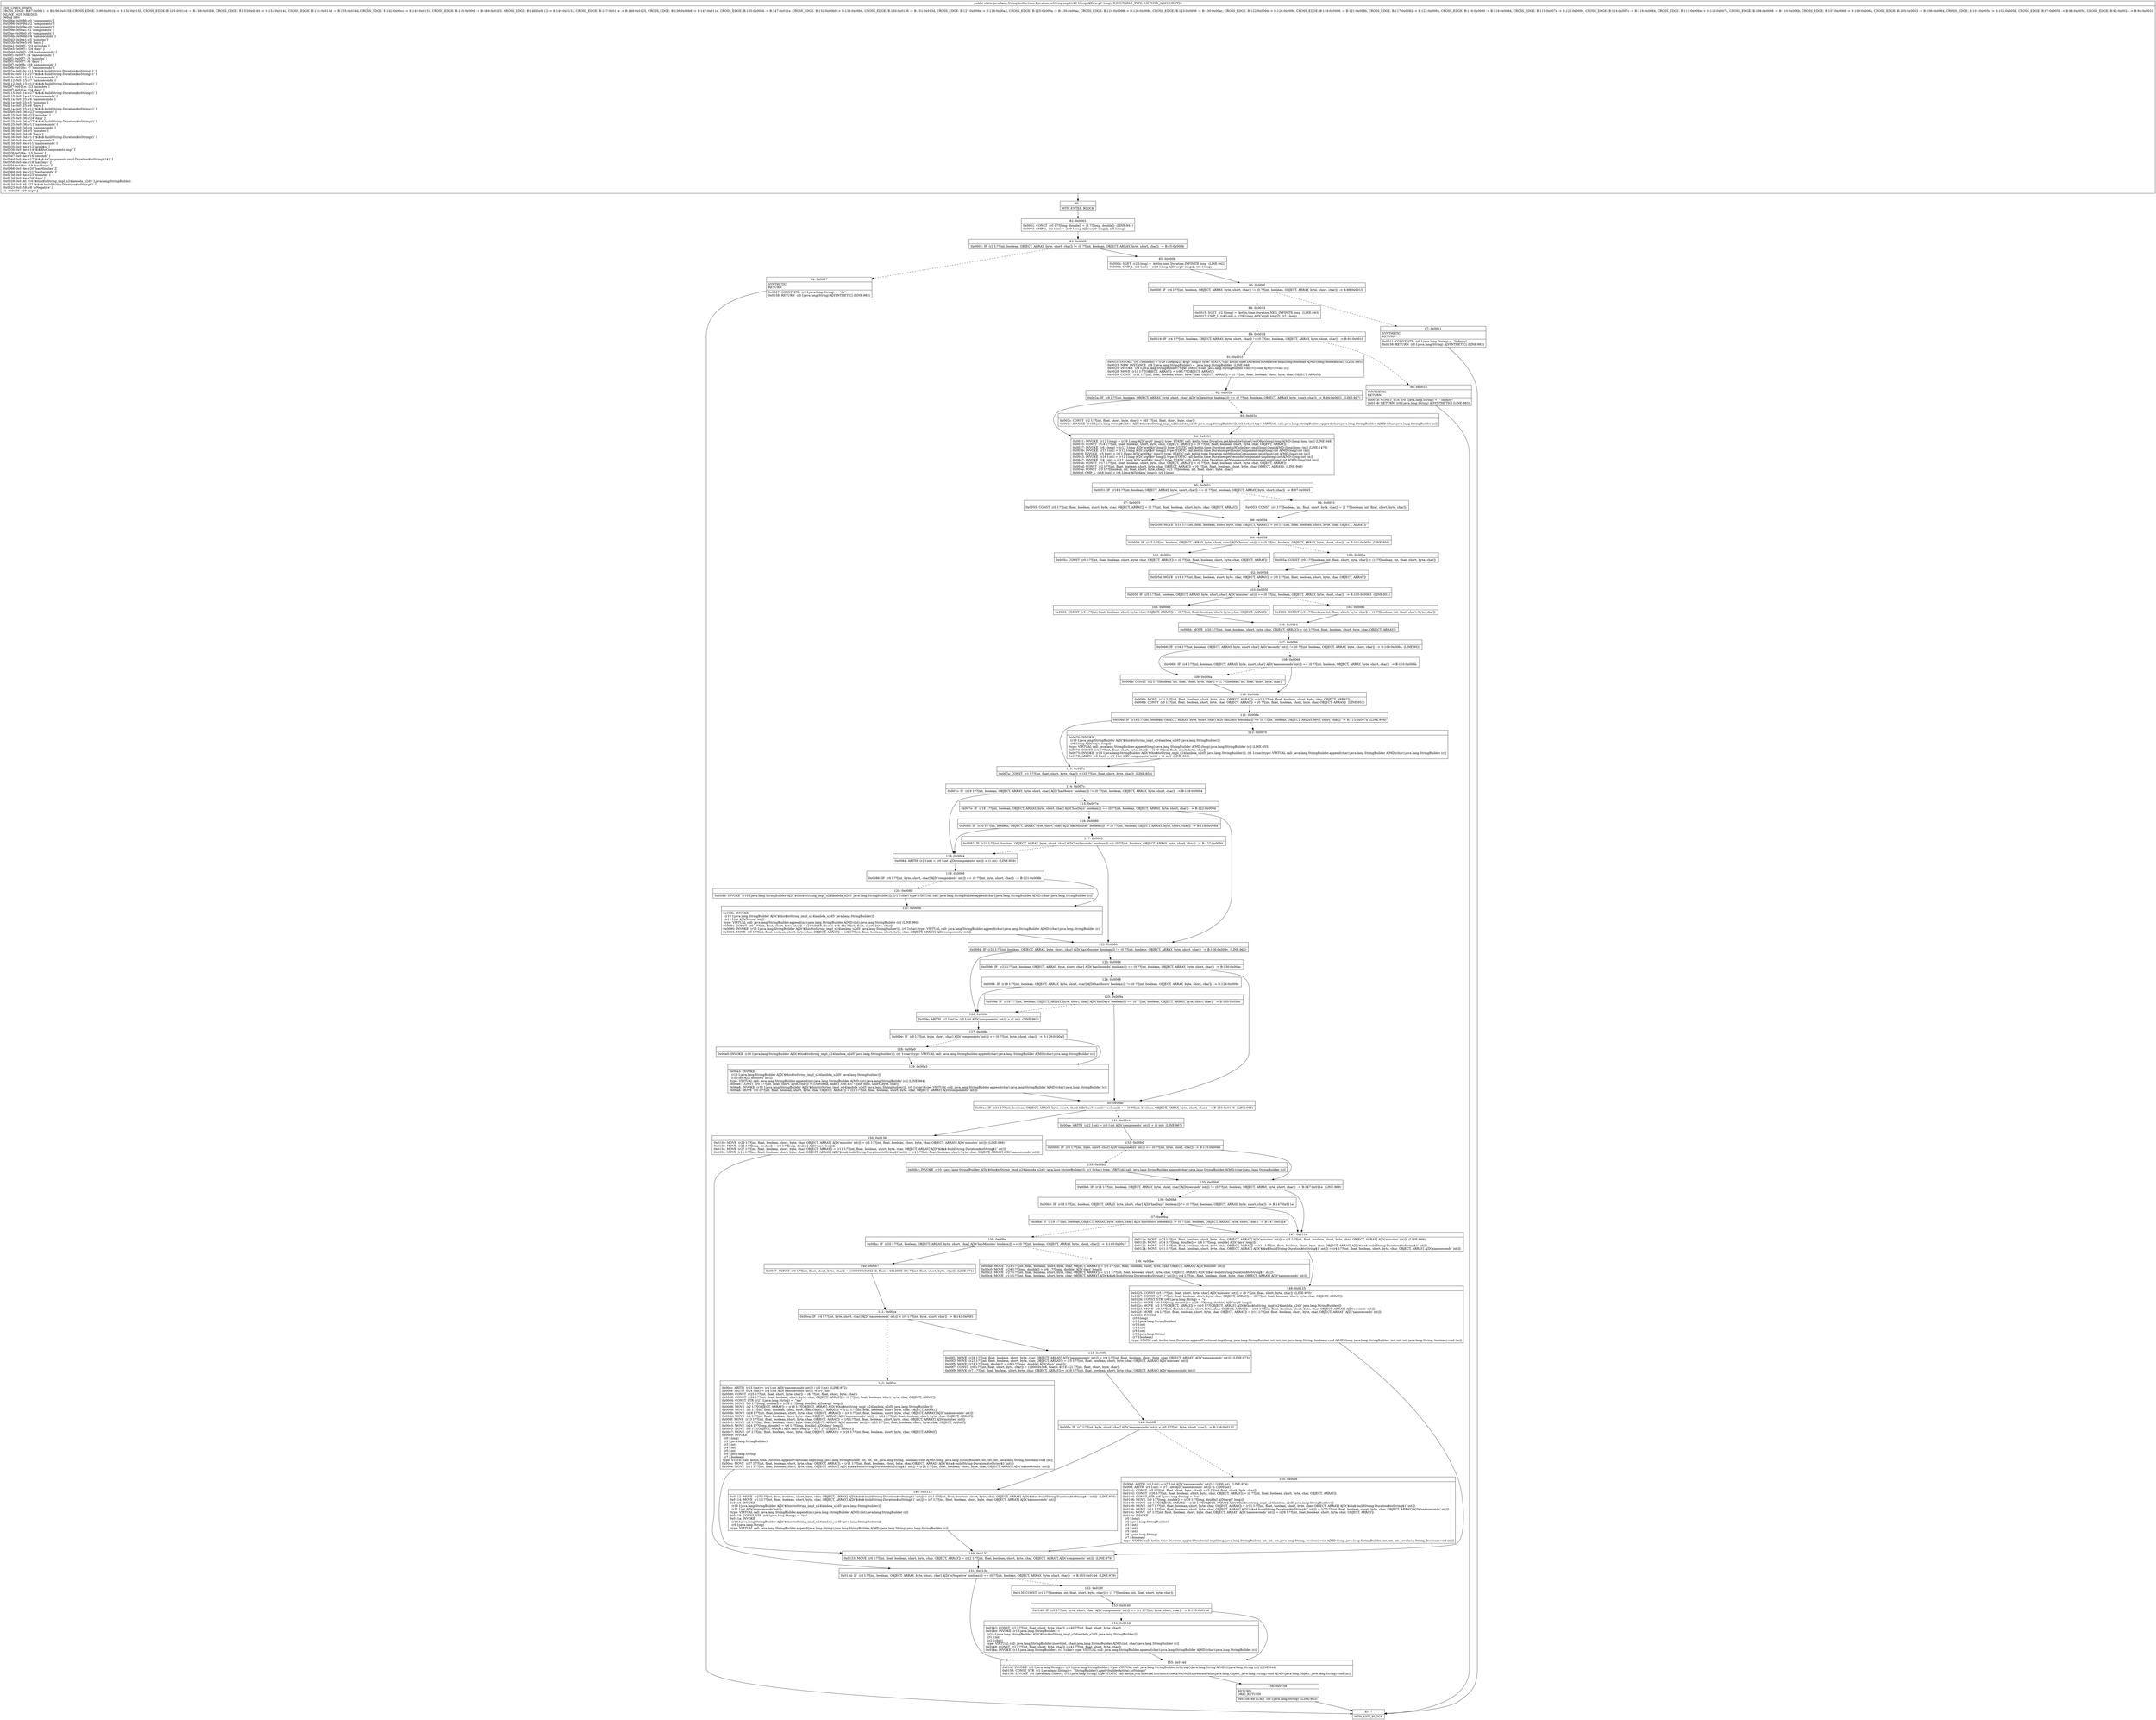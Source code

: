 digraph "CFG forkotlin.time.Duration.toString\-impl(J)Ljava\/lang\/String;" {
Node_80 [shape=record,label="{80\:\ ?|MTH_ENTER_BLOCK\l}"];
Node_82 [shape=record,label="{82\:\ 0x0001|0x0001: CONST  (r0 I:??[long, double]) = (0 ??[long, double])  (LINE:941)\l0x0003: CMP_L  (r2 I:int) = (r29 I:long A[D('arg0' long)]), (r0 I:long) \l}"];
Node_83 [shape=record,label="{83\:\ 0x0005|0x0005: IF  (r2 I:??[int, boolean, OBJECT, ARRAY, byte, short, char]) != (0 ??[int, boolean, OBJECT, ARRAY, byte, short, char])  \-\> B:85:0x000b \l}"];
Node_84 [shape=record,label="{84\:\ 0x0007|SYNTHETIC\lRETURN\l|0x0007: CONST_STR  (r0 I:java.lang.String) =  \"0s\" \l0x0158: RETURN  (r0 I:java.lang.String) A[SYNTHETIC] (LINE:983)\l}"];
Node_81 [shape=record,label="{81\:\ ?|MTH_EXIT_BLOCK\l}"];
Node_85 [shape=record,label="{85\:\ 0x000b|0x000b: SGET  (r2 I:long) =  kotlin.time.Duration.INFINITE long  (LINE:942)\l0x000d: CMP_L  (r4 I:int) = (r29 I:long A[D('arg0' long)]), (r2 I:long) \l}"];
Node_86 [shape=record,label="{86\:\ 0x000f|0x000f: IF  (r4 I:??[int, boolean, OBJECT, ARRAY, byte, short, char]) != (0 ??[int, boolean, OBJECT, ARRAY, byte, short, char])  \-\> B:88:0x0015 \l}"];
Node_87 [shape=record,label="{87\:\ 0x0011|SYNTHETIC\lRETURN\l|0x0011: CONST_STR  (r0 I:java.lang.String) =  \"Infinity\" \l0x0158: RETURN  (r0 I:java.lang.String) A[SYNTHETIC] (LINE:983)\l}"];
Node_88 [shape=record,label="{88\:\ 0x0015|0x0015: SGET  (r2 I:long) =  kotlin.time.Duration.NEG_INFINITE long  (LINE:943)\l0x0017: CMP_L  (r4 I:int) = (r29 I:long A[D('arg0' long)]), (r2 I:long) \l}"];
Node_89 [shape=record,label="{89\:\ 0x0019|0x0019: IF  (r4 I:??[int, boolean, OBJECT, ARRAY, byte, short, char]) != (0 ??[int, boolean, OBJECT, ARRAY, byte, short, char])  \-\> B:91:0x001f \l}"];
Node_90 [shape=record,label="{90\:\ 0x001b|SYNTHETIC\lRETURN\l|0x001b: CONST_STR  (r0 I:java.lang.String) =  \"\-Infinity\" \l0x0158: RETURN  (r0 I:java.lang.String) A[SYNTHETIC] (LINE:983)\l}"];
Node_91 [shape=record,label="{91\:\ 0x001f|0x001f: INVOKE  (r8 I:boolean) = (r29 I:long A[D('arg0' long)]) type: STATIC call: kotlin.time.Duration.isNegative\-impl(long):boolean A[MD:(long):boolean (m)] (LINE:945)\l0x0023: NEW_INSTANCE  (r9 I:java.lang.StringBuilder) =  java.lang.StringBuilder  (LINE:946)\l0x0025: INVOKE  (r9 I:java.lang.StringBuilder) type: DIRECT call: java.lang.StringBuilder.\<init\>():void A[MD:():void (c)]\l0x0028: MOVE  (r10 I:??[OBJECT, ARRAY]) = (r9 I:??[OBJECT, ARRAY]) \l0x0029: CONST  (r11 I:??[int, float, boolean, short, byte, char, OBJECT, ARRAY]) = (0 ??[int, float, boolean, short, byte, char, OBJECT, ARRAY]) \l}"];
Node_92 [shape=record,label="{92\:\ 0x002a|0x002a: IF  (r8 I:??[int, boolean, OBJECT, ARRAY, byte, short, char] A[D('isNegative' boolean)]) == (0 ??[int, boolean, OBJECT, ARRAY, byte, short, char])  \-\> B:94:0x0031  (LINE:947)\l}"];
Node_93 [shape=record,label="{93\:\ 0x002c|0x002c: CONST  (r2 I:??[int, float, short, byte, char]) = (45 ??[int, float, short, byte, char]) \l0x002e: INVOKE  (r10 I:java.lang.StringBuilder A[D('$this$toString_impl_u24lambda_u2d5' java.lang.StringBuilder)]), (r2 I:char) type: VIRTUAL call: java.lang.StringBuilder.append(char):java.lang.StringBuilder A[MD:(char):java.lang.StringBuilder (c)]\l}"];
Node_94 [shape=record,label="{94\:\ 0x0031|0x0031: INVOKE  (r12 I:long) = (r29 I:long A[D('arg0' long)]) type: STATIC call: kotlin.time.Duration.getAbsoluteValue\-UwyO8pc(long):long A[MD:(long):long (m)] (LINE:948)\l0x0035: CONST  (r14 I:??[int, float, boolean, short, byte, char, OBJECT, ARRAY]) = (0 ??[int, float, boolean, short, byte, char, OBJECT, ARRAY]) \l0x0037: INVOKE  (r6 I:long) = (r12 I:long A[D('arg0$iv' long)]) type: STATIC call: kotlin.time.Duration.getInWholeDays\-impl(long):long A[MD:(long):long (m)] (LINE:1470)\l0x003b: INVOKE  (r15 I:int) = (r12 I:long A[D('arg0$iv' long)]) type: STATIC call: kotlin.time.Duration.getHoursComponent\-impl(long):int A[MD:(long):int (m)]\l0x003f: INVOKE  (r5 I:int) = (r12 I:long A[D('arg0$iv' long)]) type: STATIC call: kotlin.time.Duration.getMinutesComponent\-impl(long):int A[MD:(long):int (m)]\l0x0043: INVOKE  (r16 I:int) = (r12 I:long A[D('arg0$iv' long)]) type: STATIC call: kotlin.time.Duration.getSecondsComponent\-impl(long):int A[MD:(long):int (m)]\l0x0047: INVOKE  (r4 I:int) = (r12 I:long A[D('arg0$iv' long)]) type: STATIC call: kotlin.time.Duration.getNanosecondsComponent\-impl(long):int A[MD:(long):int (m)]\l0x004b: CONST  (r17 I:??[int, float, boolean, short, byte, char, OBJECT, ARRAY]) = (0 ??[int, float, boolean, short, byte, char, OBJECT, ARRAY]) \l0x004d: CONST  (r2 I:??[int, float, boolean, short, byte, char, OBJECT, ARRAY]) = (0 ??[int, float, boolean, short, byte, char, OBJECT, ARRAY])  (LINE:949)\l0x004e: CONST  (r3 I:??[boolean, int, float, short, byte, char]) = (1 ??[boolean, int, float, short, byte, char]) \l0x004f: CMP_L  (r18 I:int) = (r6 I:long A[D('days' long)]), (r0 I:long) \l}"];
Node_95 [shape=record,label="{95\:\ 0x0051|0x0051: IF  (r18 I:??[int, boolean, OBJECT, ARRAY, byte, short, char]) == (0 ??[int, boolean, OBJECT, ARRAY, byte, short, char])  \-\> B:97:0x0055 \l}"];
Node_96 [shape=record,label="{96\:\ 0x0053|0x0053: CONST  (r0 I:??[boolean, int, float, short, byte, char]) = (1 ??[boolean, int, float, short, byte, char]) \l}"];
Node_98 [shape=record,label="{98\:\ 0x0056|0x0056: MOVE  (r18 I:??[int, float, boolean, short, byte, char, OBJECT, ARRAY]) = (r0 I:??[int, float, boolean, short, byte, char, OBJECT, ARRAY]) \l}"];
Node_99 [shape=record,label="{99\:\ 0x0058|0x0058: IF  (r15 I:??[int, boolean, OBJECT, ARRAY, byte, short, char] A[D('hours' int)]) == (0 ??[int, boolean, OBJECT, ARRAY, byte, short, char])  \-\> B:101:0x005c  (LINE:950)\l}"];
Node_100 [shape=record,label="{100\:\ 0x005a|0x005a: CONST  (r0 I:??[boolean, int, float, short, byte, char]) = (1 ??[boolean, int, float, short, byte, char]) \l}"];
Node_102 [shape=record,label="{102\:\ 0x005d|0x005d: MOVE  (r19 I:??[int, float, boolean, short, byte, char, OBJECT, ARRAY]) = (r0 I:??[int, float, boolean, short, byte, char, OBJECT, ARRAY]) \l}"];
Node_103 [shape=record,label="{103\:\ 0x005f|0x005f: IF  (r5 I:??[int, boolean, OBJECT, ARRAY, byte, short, char] A[D('minutes' int)]) == (0 ??[int, boolean, OBJECT, ARRAY, byte, short, char])  \-\> B:105:0x0063  (LINE:951)\l}"];
Node_104 [shape=record,label="{104\:\ 0x0061|0x0061: CONST  (r0 I:??[boolean, int, float, short, byte, char]) = (1 ??[boolean, int, float, short, byte, char]) \l}"];
Node_106 [shape=record,label="{106\:\ 0x0064|0x0064: MOVE  (r20 I:??[int, float, boolean, short, byte, char, OBJECT, ARRAY]) = (r0 I:??[int, float, boolean, short, byte, char, OBJECT, ARRAY]) \l}"];
Node_107 [shape=record,label="{107\:\ 0x0066|0x0066: IF  (r16 I:??[int, boolean, OBJECT, ARRAY, byte, short, char] A[D('seconds' int)]) != (0 ??[int, boolean, OBJECT, ARRAY, byte, short, char])  \-\> B:109:0x006a  (LINE:952)\l}"];
Node_108 [shape=record,label="{108\:\ 0x0068|0x0068: IF  (r4 I:??[int, boolean, OBJECT, ARRAY, byte, short, char] A[D('nanoseconds' int)]) == (0 ??[int, boolean, OBJECT, ARRAY, byte, short, char])  \-\> B:110:0x006b \l}"];
Node_110 [shape=record,label="{110\:\ 0x006b|0x006b: MOVE  (r21 I:??[int, float, boolean, short, byte, char, OBJECT, ARRAY]) = (r2 I:??[int, float, boolean, short, byte, char, OBJECT, ARRAY]) \l0x006d: CONST  (r0 I:??[int, float, boolean, short, byte, char, OBJECT, ARRAY]) = (0 ??[int, float, boolean, short, byte, char, OBJECT, ARRAY])  (LINE:953)\l}"];
Node_111 [shape=record,label="{111\:\ 0x006e|0x006e: IF  (r18 I:??[int, boolean, OBJECT, ARRAY, byte, short, char] A[D('hasDays' boolean)]) == (0 ??[int, boolean, OBJECT, ARRAY, byte, short, char])  \-\> B:113:0x007a  (LINE:954)\l}"];
Node_112 [shape=record,label="{112\:\ 0x0070|0x0070: INVOKE  \l  (r10 I:java.lang.StringBuilder A[D('$this$toString_impl_u24lambda_u2d5' java.lang.StringBuilder)])\l  (r6 I:long A[D('days' long)])\l type: VIRTUAL call: java.lang.StringBuilder.append(long):java.lang.StringBuilder A[MD:(long):java.lang.StringBuilder (c)] (LINE:955)\l0x0073: CONST  (r1 I:??[int, float, short, byte, char]) = (100 ??[int, float, short, byte, char]) \l0x0075: INVOKE  (r10 I:java.lang.StringBuilder A[D('$this$toString_impl_u24lambda_u2d5' java.lang.StringBuilder)]), (r1 I:char) type: VIRTUAL call: java.lang.StringBuilder.append(char):java.lang.StringBuilder A[MD:(char):java.lang.StringBuilder (c)]\l0x0078: ARITH  (r0 I:int) = (r0 I:int A[D('components' int)]) + (1 int)  (LINE:956)\l}"];
Node_113 [shape=record,label="{113\:\ 0x007a|0x007a: CONST  (r1 I:??[int, float, short, byte, char]) = (32 ??[int, float, short, byte, char])  (LINE:958)\l}"];
Node_114 [shape=record,label="{114\:\ 0x007c|0x007c: IF  (r19 I:??[int, boolean, OBJECT, ARRAY, byte, short, char] A[D('hasHours' boolean)]) != (0 ??[int, boolean, OBJECT, ARRAY, byte, short, char])  \-\> B:118:0x0084 \l}"];
Node_115 [shape=record,label="{115\:\ 0x007e|0x007e: IF  (r18 I:??[int, boolean, OBJECT, ARRAY, byte, short, char] A[D('hasDays' boolean)]) == (0 ??[int, boolean, OBJECT, ARRAY, byte, short, char])  \-\> B:122:0x0094 \l}"];
Node_116 [shape=record,label="{116\:\ 0x0080|0x0080: IF  (r20 I:??[int, boolean, OBJECT, ARRAY, byte, short, char] A[D('hasMinutes' boolean)]) != (0 ??[int, boolean, OBJECT, ARRAY, byte, short, char])  \-\> B:118:0x0084 \l}"];
Node_117 [shape=record,label="{117\:\ 0x0082|0x0082: IF  (r21 I:??[int, boolean, OBJECT, ARRAY, byte, short, char] A[D('hasSeconds' boolean)]) == (0 ??[int, boolean, OBJECT, ARRAY, byte, short, char])  \-\> B:122:0x0094 \l}"];
Node_122 [shape=record,label="{122\:\ 0x0094|0x0094: IF  (r20 I:??[int, boolean, OBJECT, ARRAY, byte, short, char] A[D('hasMinutes' boolean)]) != (0 ??[int, boolean, OBJECT, ARRAY, byte, short, char])  \-\> B:126:0x009c  (LINE:962)\l}"];
Node_123 [shape=record,label="{123\:\ 0x0096|0x0096: IF  (r21 I:??[int, boolean, OBJECT, ARRAY, byte, short, char] A[D('hasSeconds' boolean)]) == (0 ??[int, boolean, OBJECT, ARRAY, byte, short, char])  \-\> B:130:0x00ac \l}"];
Node_124 [shape=record,label="{124\:\ 0x0098|0x0098: IF  (r19 I:??[int, boolean, OBJECT, ARRAY, byte, short, char] A[D('hasHours' boolean)]) != (0 ??[int, boolean, OBJECT, ARRAY, byte, short, char])  \-\> B:126:0x009c \l}"];
Node_125 [shape=record,label="{125\:\ 0x009a|0x009a: IF  (r18 I:??[int, boolean, OBJECT, ARRAY, byte, short, char] A[D('hasDays' boolean)]) == (0 ??[int, boolean, OBJECT, ARRAY, byte, short, char])  \-\> B:130:0x00ac \l}"];
Node_130 [shape=record,label="{130\:\ 0x00ac|0x00ac: IF  (r21 I:??[int, boolean, OBJECT, ARRAY, byte, short, char] A[D('hasSeconds' boolean)]) == (0 ??[int, boolean, OBJECT, ARRAY, byte, short, char])  \-\> B:150:0x0136  (LINE:966)\l}"];
Node_131 [shape=record,label="{131\:\ 0x00ae|0x00ae: ARITH  (r22 I:int) = (r0 I:int A[D('components' int)]) + (1 int)  (LINE:967)\l}"];
Node_132 [shape=record,label="{132\:\ 0x00b0|0x00b0: IF  (r0 I:??[int, byte, short, char] A[D('components' int)]) \<= (0 ??[int, byte, short, char])  \-\> B:135:0x00b6 \l}"];
Node_133 [shape=record,label="{133\:\ 0x00b2|0x00b2: INVOKE  (r10 I:java.lang.StringBuilder A[D('$this$toString_impl_u24lambda_u2d5' java.lang.StringBuilder)]), (r1 I:char) type: VIRTUAL call: java.lang.StringBuilder.append(char):java.lang.StringBuilder A[MD:(char):java.lang.StringBuilder (c)]\l}"];
Node_135 [shape=record,label="{135\:\ 0x00b6|0x00b6: IF  (r16 I:??[int, boolean, OBJECT, ARRAY, byte, short, char] A[D('seconds' int)]) != (0 ??[int, boolean, OBJECT, ARRAY, byte, short, char])  \-\> B:147:0x011e  (LINE:969)\l}"];
Node_136 [shape=record,label="{136\:\ 0x00b8|0x00b8: IF  (r18 I:??[int, boolean, OBJECT, ARRAY, byte, short, char] A[D('hasDays' boolean)]) != (0 ??[int, boolean, OBJECT, ARRAY, byte, short, char])  \-\> B:147:0x011e \l}"];
Node_137 [shape=record,label="{137\:\ 0x00ba|0x00ba: IF  (r19 I:??[int, boolean, OBJECT, ARRAY, byte, short, char] A[D('hasHours' boolean)]) != (0 ??[int, boolean, OBJECT, ARRAY, byte, short, char])  \-\> B:147:0x011e \l}"];
Node_138 [shape=record,label="{138\:\ 0x00bc|0x00bc: IF  (r20 I:??[int, boolean, OBJECT, ARRAY, byte, short, char] A[D('hasMinutes' boolean)]) == (0 ??[int, boolean, OBJECT, ARRAY, byte, short, char])  \-\> B:140:0x00c7 \l}"];
Node_139 [shape=record,label="{139\:\ 0x00be|0x00be: MOVE  (r23 I:??[int, float, boolean, short, byte, char, OBJECT, ARRAY]) = (r5 I:??[int, float, boolean, short, byte, char, OBJECT, ARRAY] A[D('minutes' int)]) \l0x00c0: MOVE  (r24 I:??[long, double]) = (r6 I:??[long, double] A[D('days' long)]) \l0x00c2: MOVE  (r27 I:??[int, float, boolean, short, byte, char, OBJECT, ARRAY]) = (r11 I:??[int, float, boolean, short, byte, char, OBJECT, ARRAY] A[D('$i$a$\-buildString\-Duration$toString$1' int)]) \l0x00c4: MOVE  (r11 I:??[int, float, boolean, short, byte, char, OBJECT, ARRAY] A[D('$i$a$\-buildString\-Duration$toString$1' int)]) = (r4 I:??[int, float, boolean, short, byte, char, OBJECT, ARRAY] A[D('nanoseconds' int)]) \l}"];
Node_148 [shape=record,label="{148\:\ 0x0125|0x0125: CONST  (r5 I:??[int, float, short, byte, char] A[D('minutes' int)]) = (9 ??[int, float, short, byte, char])  (LINE:970)\l0x0127: CONST  (r7 I:??[int, float, boolean, short, byte, char, OBJECT, ARRAY]) = (0 ??[int, float, boolean, short, byte, char, OBJECT, ARRAY]) \l0x0128: CONST_STR  (r6 I:java.lang.String) =  \"s\" \l0x012a: MOVE  (r0 I:??[long, double]) = (r29 I:??[long, double] A[D('arg0' long)]) \l0x012c: MOVE  (r2 I:??[OBJECT, ARRAY]) = (r10 I:??[OBJECT, ARRAY] A[D('$this$toString_impl_u24lambda_u2d5' java.lang.StringBuilder)]) \l0x012d: MOVE  (r3 I:??[int, float, boolean, short, byte, char, OBJECT, ARRAY]) = (r16 I:??[int, float, boolean, short, byte, char, OBJECT, ARRAY] A[D('seconds' int)]) \l0x012f: MOVE  (r4 I:??[int, float, boolean, short, byte, char, OBJECT, ARRAY]) = (r11 I:??[int, float, boolean, short, byte, char, OBJECT, ARRAY] A[D('nanoseconds' int)]) \l0x0130: INVOKE  \l  (r0 I:long)\l  (r2 I:java.lang.StringBuilder)\l  (r3 I:int)\l  (r4 I:int)\l  (r5 I:int)\l  (r6 I:java.lang.String)\l  (r7 I:boolean)\l type: STATIC call: kotlin.time.Duration.appendFractional\-impl(long, java.lang.StringBuilder, int, int, int, java.lang.String, boolean):void A[MD:(long, java.lang.StringBuilder, int, int, int, java.lang.String, boolean):void (m)]\l}"];
Node_149 [shape=record,label="{149\:\ 0x0133|0x0133: MOVE  (r0 I:??[int, float, boolean, short, byte, char, OBJECT, ARRAY]) = (r22 I:??[int, float, boolean, short, byte, char, OBJECT, ARRAY] A[D('components' int)])  (LINE:979)\l}"];
Node_151 [shape=record,label="{151\:\ 0x013d|0x013d: IF  (r8 I:??[int, boolean, OBJECT, ARRAY, byte, short, char] A[D('isNegative' boolean)]) == (0 ??[int, boolean, OBJECT, ARRAY, byte, short, char])  \-\> B:155:0x014d  (LINE:979)\l}"];
Node_152 [shape=record,label="{152\:\ 0x013f|0x013f: CONST  (r1 I:??[boolean, int, float, short, byte, char]) = (1 ??[boolean, int, float, short, byte, char]) \l}"];
Node_153 [shape=record,label="{153\:\ 0x0140|0x0140: IF  (r0 I:??[int, byte, short, char] A[D('components' int)]) \<= (r1 I:??[int, byte, short, char])  \-\> B:155:0x014d \l}"];
Node_154 [shape=record,label="{154\:\ 0x0142|0x0142: CONST  (r2 I:??[int, float, short, byte, char]) = (40 ??[int, float, short, byte, char]) \l0x0144: INVOKE  (r1 I:java.lang.StringBuilder) = \l  (r10 I:java.lang.StringBuilder A[D('$this$toString_impl_u24lambda_u2d5' java.lang.StringBuilder)])\l  (r1 I:int)\l  (r2 I:char)\l type: VIRTUAL call: java.lang.StringBuilder.insert(int, char):java.lang.StringBuilder A[MD:(int, char):java.lang.StringBuilder (c)]\l0x0148: CONST  (r2 I:??[int, float, short, byte, char]) = (41 ??[int, float, short, byte, char]) \l0x014a: INVOKE  (r1 I:java.lang.StringBuilder), (r2 I:char) type: VIRTUAL call: java.lang.StringBuilder.append(char):java.lang.StringBuilder A[MD:(char):java.lang.StringBuilder (c)]\l}"];
Node_155 [shape=record,label="{155\:\ 0x014d|0x014f: INVOKE  (r0 I:java.lang.String) = (r9 I:java.lang.StringBuilder) type: VIRTUAL call: java.lang.StringBuilder.toString():java.lang.String A[MD:():java.lang.String (c)] (LINE:946)\l0x0153: CONST_STR  (r1 I:java.lang.String) =  \"StringBuilder().apply(builderAction).toString()\" \l0x0155: INVOKE  (r0 I:java.lang.Object), (r1 I:java.lang.String) type: STATIC call: kotlin.jvm.internal.Intrinsics.checkNotNullExpressionValue(java.lang.Object, java.lang.String):void A[MD:(java.lang.Object, java.lang.String):void (m)]\l}"];
Node_156 [shape=record,label="{156\:\ 0x0158|RETURN\lORIG_RETURN\l|0x0158: RETURN  (r0 I:java.lang.String)  (LINE:983)\l}"];
Node_140 [shape=record,label="{140\:\ 0x00c7|0x00c7: CONST  (r0 I:??[int, float, short, byte, char]) = (1000000(0xf4240, float:1.401298E\-39) ??[int, float, short, byte, char])  (LINE:971)\l}"];
Node_141 [shape=record,label="{141\:\ 0x00ca|0x00ca: IF  (r4 I:??[int, byte, short, char] A[D('nanoseconds' int)]) \< (r0 I:??[int, byte, short, char])  \-\> B:143:0x00f1 \l}"];
Node_142 [shape=record,label="{142\:\ 0x00cc|0x00cc: ARITH  (r23 I:int) = (r4 I:int A[D('nanoseconds' int)]) \/ (r0 I:int)  (LINE:972)\l0x00ce: ARITH  (r24 I:int) = (r4 I:int A[D('nanoseconds' int)]) % (r0 I:int) \l0x00d0: CONST  (r25 I:??[int, float, short, byte, char]) = (6 ??[int, float, short, byte, char]) \l0x00d2: CONST  (r26 I:??[int, float, boolean, short, byte, char, OBJECT, ARRAY]) = (0 ??[int, float, boolean, short, byte, char, OBJECT, ARRAY]) \l0x00d4: CONST_STR  (r27 I:java.lang.String) =  \"ms\" \l0x00d6: MOVE  (r0 I:??[long, double]) = (r29 I:??[long, double] A[D('arg0' long)]) \l0x00d8: MOVE  (r2 I:??[OBJECT, ARRAY]) = (r10 I:??[OBJECT, ARRAY] A[D('$this$toString_impl_u24lambda_u2d5' java.lang.StringBuilder)]) \l0x00d9: MOVE  (r3 I:??[int, float, boolean, short, byte, char, OBJECT, ARRAY]) = (r23 I:??[int, float, boolean, short, byte, char, OBJECT, ARRAY]) \l0x00db: MOVE  (r28 I:??[int, float, boolean, short, byte, char, OBJECT, ARRAY]) = (r4 I:??[int, float, boolean, short, byte, char, OBJECT, ARRAY] A[D('nanoseconds' int)]) \l0x00dd: MOVE  (r4 I:??[int, float, boolean, short, byte, char, OBJECT, ARRAY] A[D('nanoseconds' int)]) = (r24 I:??[int, float, boolean, short, byte, char, OBJECT, ARRAY]) \l0x00df: MOVE  (r23 I:??[int, float, boolean, short, byte, char, OBJECT, ARRAY]) = (r5 I:??[int, float, boolean, short, byte, char, OBJECT, ARRAY] A[D('minutes' int)]) \l0x00e1: MOVE  (r5 I:??[int, float, boolean, short, byte, char, OBJECT, ARRAY] A[D('minutes' int)]) = (r25 I:??[int, float, boolean, short, byte, char, OBJECT, ARRAY]) \l0x00e3: MOVE  (r24 I:??[long, double]) = (r6 I:??[long, double] A[D('days' long)]) \l0x00e5: MOVE  (r6 I:??[OBJECT, ARRAY] A[D('days' long)]) = (r27 I:??[OBJECT, ARRAY]) \l0x00e7: MOVE  (r7 I:??[int, float, boolean, short, byte, char, OBJECT, ARRAY]) = (r26 I:??[int, float, boolean, short, byte, char, OBJECT, ARRAY]) \l0x00e9: INVOKE  \l  (r0 I:long)\l  (r2 I:java.lang.StringBuilder)\l  (r3 I:int)\l  (r4 I:int)\l  (r5 I:int)\l  (r6 I:java.lang.String)\l  (r7 I:boolean)\l type: STATIC call: kotlin.time.Duration.appendFractional\-impl(long, java.lang.StringBuilder, int, int, int, java.lang.String, boolean):void A[MD:(long, java.lang.StringBuilder, int, int, int, java.lang.String, boolean):void (m)]\l0x00ec: MOVE  (r27 I:??[int, float, boolean, short, byte, char, OBJECT, ARRAY]) = (r11 I:??[int, float, boolean, short, byte, char, OBJECT, ARRAY] A[D('$i$a$\-buildString\-Duration$toString$1' int)]) \l0x00ee: MOVE  (r11 I:??[int, float, boolean, short, byte, char, OBJECT, ARRAY] A[D('$i$a$\-buildString\-Duration$toString$1' int)]) = (r28 I:??[int, float, boolean, short, byte, char, OBJECT, ARRAY] A[D('nanoseconds' int)]) \l}"];
Node_143 [shape=record,label="{143\:\ 0x00f1|0x00f1: MOVE  (r28 I:??[int, float, boolean, short, byte, char, OBJECT, ARRAY] A[D('nanoseconds' int)]) = (r4 I:??[int, float, boolean, short, byte, char, OBJECT, ARRAY] A[D('nanoseconds' int)])  (LINE:973)\l0x00f3: MOVE  (r23 I:??[int, float, boolean, short, byte, char, OBJECT, ARRAY]) = (r5 I:??[int, float, boolean, short, byte, char, OBJECT, ARRAY] A[D('minutes' int)]) \l0x00f5: MOVE  (r24 I:??[long, double]) = (r6 I:??[long, double] A[D('days' long)]) \l0x00f7: CONST  (r0 I:??[int, float, short, byte, char]) = (1000(0x3e8, float:1.401E\-42) ??[int, float, short, byte, char]) \l0x00f9: MOVE  (r7 I:??[int, float, boolean, short, byte, char, OBJECT, ARRAY]) = (r28 I:??[int, float, boolean, short, byte, char, OBJECT, ARRAY] A[D('nanoseconds' int)]) \l}"];
Node_144 [shape=record,label="{144\:\ 0x00fb|0x00fb: IF  (r7 I:??[int, byte, short, char] A[D('nanoseconds' int)]) \< (r0 I:??[int, byte, short, char])  \-\> B:146:0x0112 \l}"];
Node_145 [shape=record,label="{145\:\ 0x00fd|0x00fd: ARITH  (r3 I:int) = (r7 I:int A[D('nanoseconds' int)]) \/ (1000 int)  (LINE:974)\l0x00ff: ARITH  (r4 I:int) = (r7 I:int A[D('nanoseconds' int)]) % (1000 int) \l0x0101: CONST  (r5 I:??[int, float, short, byte, char]) = (3 ??[int, float, short, byte, char]) \l0x0102: CONST  (r26 I:??[int, float, boolean, short, byte, char, OBJECT, ARRAY]) = (0 ??[int, float, boolean, short, byte, char, OBJECT, ARRAY]) \l0x0104: CONST_STR  (r6 I:java.lang.String) =  \"us\" \l0x0106: MOVE  (r0 I:??[long, double]) = (r29 I:??[long, double] A[D('arg0' long)]) \l0x0108: MOVE  (r2 I:??[OBJECT, ARRAY]) = (r10 I:??[OBJECT, ARRAY] A[D('$this$toString_impl_u24lambda_u2d5' java.lang.StringBuilder)]) \l0x0109: MOVE  (r27 I:??[int, float, boolean, short, byte, char, OBJECT, ARRAY]) = (r11 I:??[int, float, boolean, short, byte, char, OBJECT, ARRAY] A[D('$i$a$\-buildString\-Duration$toString$1' int)]) \l0x010b: MOVE  (r11 I:??[int, float, boolean, short, byte, char, OBJECT, ARRAY] A[D('$i$a$\-buildString\-Duration$toString$1' int)]) = (r7 I:??[int, float, boolean, short, byte, char, OBJECT, ARRAY] A[D('nanoseconds' int)]) \l0x010c: MOVE  (r7 I:??[int, float, boolean, short, byte, char, OBJECT, ARRAY] A[D('nanoseconds' int)]) = (r26 I:??[int, float, boolean, short, byte, char, OBJECT, ARRAY]) \l0x010e: INVOKE  \l  (r0 I:long)\l  (r2 I:java.lang.StringBuilder)\l  (r3 I:int)\l  (r4 I:int)\l  (r5 I:int)\l  (r6 I:java.lang.String)\l  (r7 I:boolean)\l type: STATIC call: kotlin.time.Duration.appendFractional\-impl(long, java.lang.StringBuilder, int, int, int, java.lang.String, boolean):void A[MD:(long, java.lang.StringBuilder, int, int, int, java.lang.String, boolean):void (m)]\l}"];
Node_146 [shape=record,label="{146\:\ 0x0112|0x0112: MOVE  (r27 I:??[int, float, boolean, short, byte, char, OBJECT, ARRAY] A[D('$i$a$\-buildString\-Duration$toString$1' int)]) = (r11 I:??[int, float, boolean, short, byte, char, OBJECT, ARRAY] A[D('$i$a$\-buildString\-Duration$toString$1' int)])  (LINE:976)\l0x0114: MOVE  (r11 I:??[int, float, boolean, short, byte, char, OBJECT, ARRAY] A[D('$i$a$\-buildString\-Duration$toString$1' int)]) = (r7 I:??[int, float, boolean, short, byte, char, OBJECT, ARRAY] A[D('nanoseconds' int)]) \l0x0115: INVOKE  \l  (r10 I:java.lang.StringBuilder A[D('$this$toString_impl_u24lambda_u2d5' java.lang.StringBuilder)])\l  (r11 I:int A[D('nanoseconds' int)])\l type: VIRTUAL call: java.lang.StringBuilder.append(int):java.lang.StringBuilder A[MD:(int):java.lang.StringBuilder (c)]\l0x0118: CONST_STR  (r0 I:java.lang.String) =  \"ns\" \l0x011a: INVOKE  \l  (r10 I:java.lang.StringBuilder A[D('$this$toString_impl_u24lambda_u2d5' java.lang.StringBuilder)])\l  (r0 I:java.lang.String)\l type: VIRTUAL call: java.lang.StringBuilder.append(java.lang.String):java.lang.StringBuilder A[MD:(java.lang.String):java.lang.StringBuilder (c)]\l}"];
Node_147 [shape=record,label="{147\:\ 0x011e|0x011e: MOVE  (r23 I:??[int, float, boolean, short, byte, char, OBJECT, ARRAY] A[D('minutes' int)]) = (r5 I:??[int, float, boolean, short, byte, char, OBJECT, ARRAY] A[D('minutes' int)])  (LINE:969)\l0x0120: MOVE  (r24 I:??[long, double]) = (r6 I:??[long, double] A[D('days' long)]) \l0x0122: MOVE  (r27 I:??[int, float, boolean, short, byte, char, OBJECT, ARRAY]) = (r11 I:??[int, float, boolean, short, byte, char, OBJECT, ARRAY] A[D('$i$a$\-buildString\-Duration$toString$1' int)]) \l0x0124: MOVE  (r11 I:??[int, float, boolean, short, byte, char, OBJECT, ARRAY] A[D('$i$a$\-buildString\-Duration$toString$1' int)]) = (r4 I:??[int, float, boolean, short, byte, char, OBJECT, ARRAY] A[D('nanoseconds' int)]) \l}"];
Node_150 [shape=record,label="{150\:\ 0x0136|0x0136: MOVE  (r23 I:??[int, float, boolean, short, byte, char, OBJECT, ARRAY] A[D('minutes' int)]) = (r5 I:??[int, float, boolean, short, byte, char, OBJECT, ARRAY] A[D('minutes' int)])  (LINE:966)\l0x0138: MOVE  (r24 I:??[long, double]) = (r6 I:??[long, double] A[D('days' long)]) \l0x013a: MOVE  (r27 I:??[int, float, boolean, short, byte, char, OBJECT, ARRAY]) = (r11 I:??[int, float, boolean, short, byte, char, OBJECT, ARRAY] A[D('$i$a$\-buildString\-Duration$toString$1' int)]) \l0x013c: MOVE  (r11 I:??[int, float, boolean, short, byte, char, OBJECT, ARRAY] A[D('$i$a$\-buildString\-Duration$toString$1' int)]) = (r4 I:??[int, float, boolean, short, byte, char, OBJECT, ARRAY] A[D('nanoseconds' int)]) \l}"];
Node_126 [shape=record,label="{126\:\ 0x009c|0x009c: ARITH  (r2 I:int) = (r0 I:int A[D('components' int)]) + (1 int)  (LINE:963)\l}"];
Node_127 [shape=record,label="{127\:\ 0x009e|0x009e: IF  (r0 I:??[int, byte, short, char] A[D('components' int)]) \<= (0 ??[int, byte, short, char])  \-\> B:129:0x00a3 \l}"];
Node_128 [shape=record,label="{128\:\ 0x00a0|0x00a0: INVOKE  (r10 I:java.lang.StringBuilder A[D('$this$toString_impl_u24lambda_u2d5' java.lang.StringBuilder)]), (r1 I:char) type: VIRTUAL call: java.lang.StringBuilder.append(char):java.lang.StringBuilder A[MD:(char):java.lang.StringBuilder (c)]\l}"];
Node_129 [shape=record,label="{129\:\ 0x00a3|0x00a3: INVOKE  \l  (r10 I:java.lang.StringBuilder A[D('$this$toString_impl_u24lambda_u2d5' java.lang.StringBuilder)])\l  (r5 I:int A[D('minutes' int)])\l type: VIRTUAL call: java.lang.StringBuilder.append(int):java.lang.StringBuilder A[MD:(int):java.lang.StringBuilder (c)] (LINE:964)\l0x00a6: CONST  (r0 I:??[int, float, short, byte, char]) = (109(0x6d, float:1.53E\-43) ??[int, float, short, byte, char]) \l0x00a8: INVOKE  (r10 I:java.lang.StringBuilder A[D('$this$toString_impl_u24lambda_u2d5' java.lang.StringBuilder)]), (r0 I:char) type: VIRTUAL call: java.lang.StringBuilder.append(char):java.lang.StringBuilder A[MD:(char):java.lang.StringBuilder (c)]\l0x00ab: MOVE  (r0 I:??[int, float, boolean, short, byte, char, OBJECT, ARRAY]) = (r2 I:??[int, float, boolean, short, byte, char, OBJECT, ARRAY] A[D('components' int)]) \l}"];
Node_118 [shape=record,label="{118\:\ 0x0084|0x0084: ARITH  (r2 I:int) = (r0 I:int A[D('components' int)]) + (1 int)  (LINE:959)\l}"];
Node_119 [shape=record,label="{119\:\ 0x0086|0x0086: IF  (r0 I:??[int, byte, short, char] A[D('components' int)]) \<= (0 ??[int, byte, short, char])  \-\> B:121:0x008b \l}"];
Node_120 [shape=record,label="{120\:\ 0x0088|0x0088: INVOKE  (r10 I:java.lang.StringBuilder A[D('$this$toString_impl_u24lambda_u2d5' java.lang.StringBuilder)]), (r1 I:char) type: VIRTUAL call: java.lang.StringBuilder.append(char):java.lang.StringBuilder A[MD:(char):java.lang.StringBuilder (c)]\l}"];
Node_121 [shape=record,label="{121\:\ 0x008b|0x008b: INVOKE  \l  (r10 I:java.lang.StringBuilder A[D('$this$toString_impl_u24lambda_u2d5' java.lang.StringBuilder)])\l  (r15 I:int A[D('hours' int)])\l type: VIRTUAL call: java.lang.StringBuilder.append(int):java.lang.StringBuilder A[MD:(int):java.lang.StringBuilder (c)] (LINE:960)\l0x008e: CONST  (r0 I:??[int, float, short, byte, char]) = (104(0x68, float:1.46E\-43) ??[int, float, short, byte, char]) \l0x0090: INVOKE  (r10 I:java.lang.StringBuilder A[D('$this$toString_impl_u24lambda_u2d5' java.lang.StringBuilder)]), (r0 I:char) type: VIRTUAL call: java.lang.StringBuilder.append(char):java.lang.StringBuilder A[MD:(char):java.lang.StringBuilder (c)]\l0x0093: MOVE  (r0 I:??[int, float, boolean, short, byte, char, OBJECT, ARRAY]) = (r2 I:??[int, float, boolean, short, byte, char, OBJECT, ARRAY] A[D('components' int)]) \l}"];
Node_109 [shape=record,label="{109\:\ 0x006a|0x006a: CONST  (r2 I:??[boolean, int, float, short, byte, char]) = (1 ??[boolean, int, float, short, byte, char]) \l}"];
Node_105 [shape=record,label="{105\:\ 0x0063|0x0063: CONST  (r0 I:??[int, float, boolean, short, byte, char, OBJECT, ARRAY]) = (0 ??[int, float, boolean, short, byte, char, OBJECT, ARRAY]) \l}"];
Node_101 [shape=record,label="{101\:\ 0x005c|0x005c: CONST  (r0 I:??[int, float, boolean, short, byte, char, OBJECT, ARRAY]) = (0 ??[int, float, boolean, short, byte, char, OBJECT, ARRAY]) \l}"];
Node_97 [shape=record,label="{97\:\ 0x0055|0x0055: CONST  (r0 I:??[int, float, boolean, short, byte, char, OBJECT, ARRAY]) = (0 ??[int, float, boolean, short, byte, char, OBJECT, ARRAY]) \l}"];
MethodNode[shape=record,label="{public static java.lang.String kotlin.time.Duration.toString\-impl((r29 I:long A[D('arg0' long), IMMUTABLE_TYPE, METHOD_ARGUMENT]))  | USE_LINES_HINTS\lCROSS_EDGE: B:87:0x0011 \-\> B:156:0x0158, CROSS_EDGE: B:90:0x001b \-\> B:156:0x0158, CROSS_EDGE: B:155:0x014d \-\> B:156:0x0158, CROSS_EDGE: B:153:0x0140 \-\> B:155:0x014d, CROSS_EDGE: B:151:0x013d \-\> B:155:0x014d, CROSS_EDGE: B:142:0x00cc \-\> B:149:0x0133, CROSS_EDGE: B:145:0x00fd \-\> B:149:0x0133, CROSS_EDGE: B:146:0x0112 \-\> B:149:0x0133, CROSS_EDGE: B:147:0x011e \-\> B:148:0x0125, CROSS_EDGE: B:136:0x00b8 \-\> B:147:0x011e, CROSS_EDGE: B:135:0x00b6 \-\> B:147:0x011e, CROSS_EDGE: B:132:0x00b0 \-\> B:135:0x00b6, CROSS_EDGE: B:150:0x0136 \-\> B:151:0x013d, CROSS_EDGE: B:127:0x009e \-\> B:129:0x00a3, CROSS_EDGE: B:125:0x009a \-\> B:130:0x00ac, CROSS_EDGE: B:124:0x0098 \-\> B:126:0x009c, CROSS_EDGE: B:123:0x0096 \-\> B:130:0x00ac, CROSS_EDGE: B:122:0x0094 \-\> B:126:0x009c, CROSS_EDGE: B:119:0x0086 \-\> B:121:0x008b, CROSS_EDGE: B:117:0x0082 \-\> B:122:0x0094, CROSS_EDGE: B:116:0x0080 \-\> B:118:0x0084, CROSS_EDGE: B:115:0x007e \-\> B:122:0x0094, CROSS_EDGE: B:114:0x007c \-\> B:118:0x0084, CROSS_EDGE: B:111:0x006e \-\> B:113:0x007a, CROSS_EDGE: B:108:0x0068 \-\> B:110:0x006b, CROSS_EDGE: B:107:0x0066 \-\> B:109:0x006a, CROSS_EDGE: B:105:0x0063 \-\> B:106:0x0064, CROSS_EDGE: B:101:0x005c \-\> B:102:0x005d, CROSS_EDGE: B:97:0x0055 \-\> B:98:0x0056, CROSS_EDGE: B:92:0x002a \-\> B:94:0x0031\lINLINE_NOT_NEEDED\lDebug Info:\l  0x006e\-0x0086: r0 'components' I\l  0x0086\-0x0094: r2 'components' I\l  0x0094\-0x009e: r0 'components' I\l  0x009e\-0x00ac: r2 'components' I\l  0x00ac\-0x00b0: r0 'components' I\l  0x004b\-0x00dd: r4 'nanoseconds' I\l  0x0043\-0x00e1: r5 'minutes' I\l  0x003b\-0x00e5: r6 'days' J\l  0x00e1\-0x00f1: r23 'minutes' I\l  0x00e5\-0x00f1: r24 'days' J\l  0x00dd\-0x00f1: r28 'nanoseconds' I\l  0x00f1\-0x00f7: r4 'nanoseconds' I\l  0x00f1\-0x00f7: r5 'minutes' I\l  0x00f1\-0x00f7: r6 'days' J\l  0x00f7\-0x00fb: r28 'nanoseconds' I\l  0x00fb\-0x010c: r7 'nanoseconds' I\l  0x002a\-0x010c: r11 '$i$a$\-buildString\-Duration$toString$1' I\l  0x010c\-0x0112: r27 '$i$a$\-buildString\-Duration$toString$1' I\l  0x010c\-0x0112: r11 'nanoseconds' I\l  0x0112\-0x0115: r7 'nanoseconds' I\l  0x0112\-0x0115: r11 '$i$a$\-buildString\-Duration$toString$1' I\l  0x00f7\-0x011e: r23 'minutes' I\l  0x00f7\-0x011e: r24 'days' J\l  0x0115\-0x011e: r27 '$i$a$\-buildString\-Duration$toString$1' I\l  0x0115\-0x011e: r11 'nanoseconds' I\l  0x011e\-0x0125: r4 'nanoseconds' I\l  0x011e\-0x0125: r5 'minutes' I\l  0x011e\-0x0125: r6 'days' J\l  0x011e\-0x0125: r11 '$i$a$\-buildString\-Duration$toString$1' I\l  0x00b0\-0x0136: r22 'components' I\l  0x0125\-0x0136: r23 'minutes' I\l  0x0125\-0x0136: r24 'days' J\l  0x0125\-0x0136: r27 '$i$a$\-buildString\-Duration$toString$1' I\l  0x0125\-0x0136: r11 'nanoseconds' I\l  0x0136\-0x013d: r4 'nanoseconds' I\l  0x0136\-0x013d: r5 'minutes' I\l  0x0136\-0x013d: r6 'days' J\l  0x0136\-0x013d: r11 '$i$a$\-buildString\-Duration$toString$1' I\l  0x0136\-0x014e: r0 'components' I\l  0x013d\-0x014e: r11 'nanoseconds' I\l  0x0035\-0x014e: r12 'arg0$iv' J\l  0x0036\-0x014e: r14 '$i$f$toComponents\-impl' I\l  0x003f\-0x014e: r15 'hours' I\l  0x0047\-0x014e: r16 'seconds' I\l  0x004d\-0x014e: r17 '$i$a$\-toComponents\-impl\-Duration$toString$1$1' I\l  0x0058\-0x014e: r18 'hasDays' Z\l  0x005f\-0x014e: r19 'hasHours' Z\l  0x0066\-0x014e: r20 'hasMinutes' Z\l  0x006d\-0x014e: r21 'hasSeconds' Z\l  0x013d\-0x014e: r23 'minutes' I\l  0x013d\-0x014e: r24 'days' J\l  0x0029\-0x014f: r10 '$this$toString_impl_u24lambda_u2d5' Ljava\/lang\/StringBuilder;\l  0x013d\-0x014f: r27 '$i$a$\-buildString\-Duration$toString$1' I\l  0x0023\-0x0158: r8 'isNegative' Z\l  \-1 \-0x0158: r29 'arg0' J\l}"];
MethodNode -> Node_80;Node_80 -> Node_82;
Node_82 -> Node_83;
Node_83 -> Node_84[style=dashed];
Node_83 -> Node_85;
Node_84 -> Node_81;
Node_85 -> Node_86;
Node_86 -> Node_87[style=dashed];
Node_86 -> Node_88;
Node_87 -> Node_81;
Node_88 -> Node_89;
Node_89 -> Node_90[style=dashed];
Node_89 -> Node_91;
Node_90 -> Node_81;
Node_91 -> Node_92;
Node_92 -> Node_93[style=dashed];
Node_92 -> Node_94;
Node_93 -> Node_94;
Node_94 -> Node_95;
Node_95 -> Node_96[style=dashed];
Node_95 -> Node_97;
Node_96 -> Node_98;
Node_98 -> Node_99;
Node_99 -> Node_100[style=dashed];
Node_99 -> Node_101;
Node_100 -> Node_102;
Node_102 -> Node_103;
Node_103 -> Node_104[style=dashed];
Node_103 -> Node_105;
Node_104 -> Node_106;
Node_106 -> Node_107;
Node_107 -> Node_108[style=dashed];
Node_107 -> Node_109;
Node_108 -> Node_109[style=dashed];
Node_108 -> Node_110;
Node_110 -> Node_111;
Node_111 -> Node_112[style=dashed];
Node_111 -> Node_113;
Node_112 -> Node_113;
Node_113 -> Node_114;
Node_114 -> Node_115[style=dashed];
Node_114 -> Node_118;
Node_115 -> Node_116[style=dashed];
Node_115 -> Node_122;
Node_116 -> Node_117[style=dashed];
Node_116 -> Node_118;
Node_117 -> Node_118[style=dashed];
Node_117 -> Node_122;
Node_122 -> Node_123[style=dashed];
Node_122 -> Node_126;
Node_123 -> Node_124[style=dashed];
Node_123 -> Node_130;
Node_124 -> Node_125[style=dashed];
Node_124 -> Node_126;
Node_125 -> Node_126[style=dashed];
Node_125 -> Node_130;
Node_130 -> Node_131[style=dashed];
Node_130 -> Node_150;
Node_131 -> Node_132;
Node_132 -> Node_133[style=dashed];
Node_132 -> Node_135;
Node_133 -> Node_135;
Node_135 -> Node_136[style=dashed];
Node_135 -> Node_147;
Node_136 -> Node_137[style=dashed];
Node_136 -> Node_147;
Node_137 -> Node_138[style=dashed];
Node_137 -> Node_147;
Node_138 -> Node_139[style=dashed];
Node_138 -> Node_140;
Node_139 -> Node_148;
Node_148 -> Node_149;
Node_149 -> Node_151;
Node_151 -> Node_152[style=dashed];
Node_151 -> Node_155;
Node_152 -> Node_153;
Node_153 -> Node_154[style=dashed];
Node_153 -> Node_155;
Node_154 -> Node_155;
Node_155 -> Node_156;
Node_156 -> Node_81;
Node_140 -> Node_141;
Node_141 -> Node_142[style=dashed];
Node_141 -> Node_143;
Node_142 -> Node_149;
Node_143 -> Node_144;
Node_144 -> Node_145[style=dashed];
Node_144 -> Node_146;
Node_145 -> Node_149;
Node_146 -> Node_149;
Node_147 -> Node_148;
Node_150 -> Node_151;
Node_126 -> Node_127;
Node_127 -> Node_128[style=dashed];
Node_127 -> Node_129;
Node_128 -> Node_129;
Node_129 -> Node_130;
Node_118 -> Node_119;
Node_119 -> Node_120[style=dashed];
Node_119 -> Node_121;
Node_120 -> Node_121;
Node_121 -> Node_122;
Node_109 -> Node_110;
Node_105 -> Node_106;
Node_101 -> Node_102;
Node_97 -> Node_98;
}

